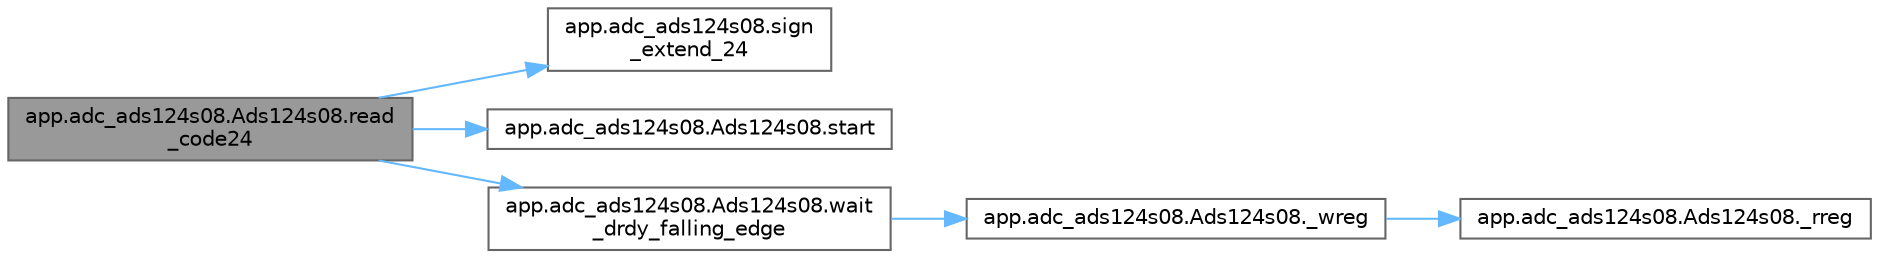 digraph "app.adc_ads124s08.Ads124s08.read_code24"
{
 // LATEX_PDF_SIZE
  bgcolor="transparent";
  edge [fontname=Helvetica,fontsize=10,labelfontname=Helvetica,labelfontsize=10];
  node [fontname=Helvetica,fontsize=10,shape=box,height=0.2,width=0.4];
  rankdir="LR";
  Node1 [id="Node000001",label="app.adc_ads124s08.Ads124s08.read\l_code24",height=0.2,width=0.4,color="gray40", fillcolor="grey60", style="filled", fontcolor="black",tooltip="Lit un code de données 24 bits depuis l'ADC."];
  Node1 -> Node2 [id="edge1_Node000001_Node000002",color="steelblue1",style="solid",tooltip=" "];
  Node2 [id="Node000002",label="app.adc_ads124s08.sign\l_extend_24",height=0.2,width=0.4,color="grey40", fillcolor="white", style="filled",URL="$namespaceapp_1_1adc__ads124s08.html#a2d49f7c13e0b47db65080ab59febed76",tooltip="Étend le signe d'un code ADC 24 bits vers 32 bits."];
  Node1 -> Node3 [id="edge2_Node000001_Node000003",color="steelblue1",style="solid",tooltip=" "];
  Node3 [id="Node000003",label="app.adc_ads124s08.Ads124s08.start",height=0.2,width=0.4,color="grey40", fillcolor="white", style="filled",URL="$classapp_1_1adc__ads124s08_1_1_ads124s08.html#a5d7414311a828e4231a22b6e414cbfba",tooltip="Démarre une conversion ADC."];
  Node1 -> Node4 [id="edge3_Node000001_Node000004",color="steelblue1",style="solid",tooltip=" "];
  Node4 [id="Node000004",label="app.adc_ads124s08.Ads124s08.wait\l_drdy_falling_edge",height=0.2,width=0.4,color="grey40", fillcolor="white", style="filled",URL="$classapp_1_1adc__ads124s08_1_1_ads124s08.html#a6cbdea3f16ae1dff329ec8e45ef859d1",tooltip="Attend un front descendant sur DRDY (HIGH -> LOW) avec timeout."];
  Node4 -> Node5 [id="edge4_Node000004_Node000005",color="steelblue1",style="solid",tooltip=" "];
  Node5 [id="Node000005",label="app.adc_ads124s08.Ads124s08._wreg",height=0.2,width=0.4,color="grey40", fillcolor="white", style="filled",URL="$classapp_1_1adc__ads124s08_1_1_ads124s08.html#a6c3a8c9cc298fbe29123898f8e404b82",tooltip="Écrit dans un ou plusieurs registres de l'ADC via SPI."];
  Node5 -> Node6 [id="edge5_Node000005_Node000006",color="steelblue1",style="solid",tooltip=" "];
  Node6 [id="Node000006",label="app.adc_ads124s08.Ads124s08._rreg",height=0.2,width=0.4,color="grey40", fillcolor="white", style="filled",URL="$classapp_1_1adc__ads124s08_1_1_ads124s08.html#a2f6a4281f1eaac0a7120e6b507b1c9e6",tooltip="Lit un ou plusieurs registres de l'ADC via SPI."];
}

